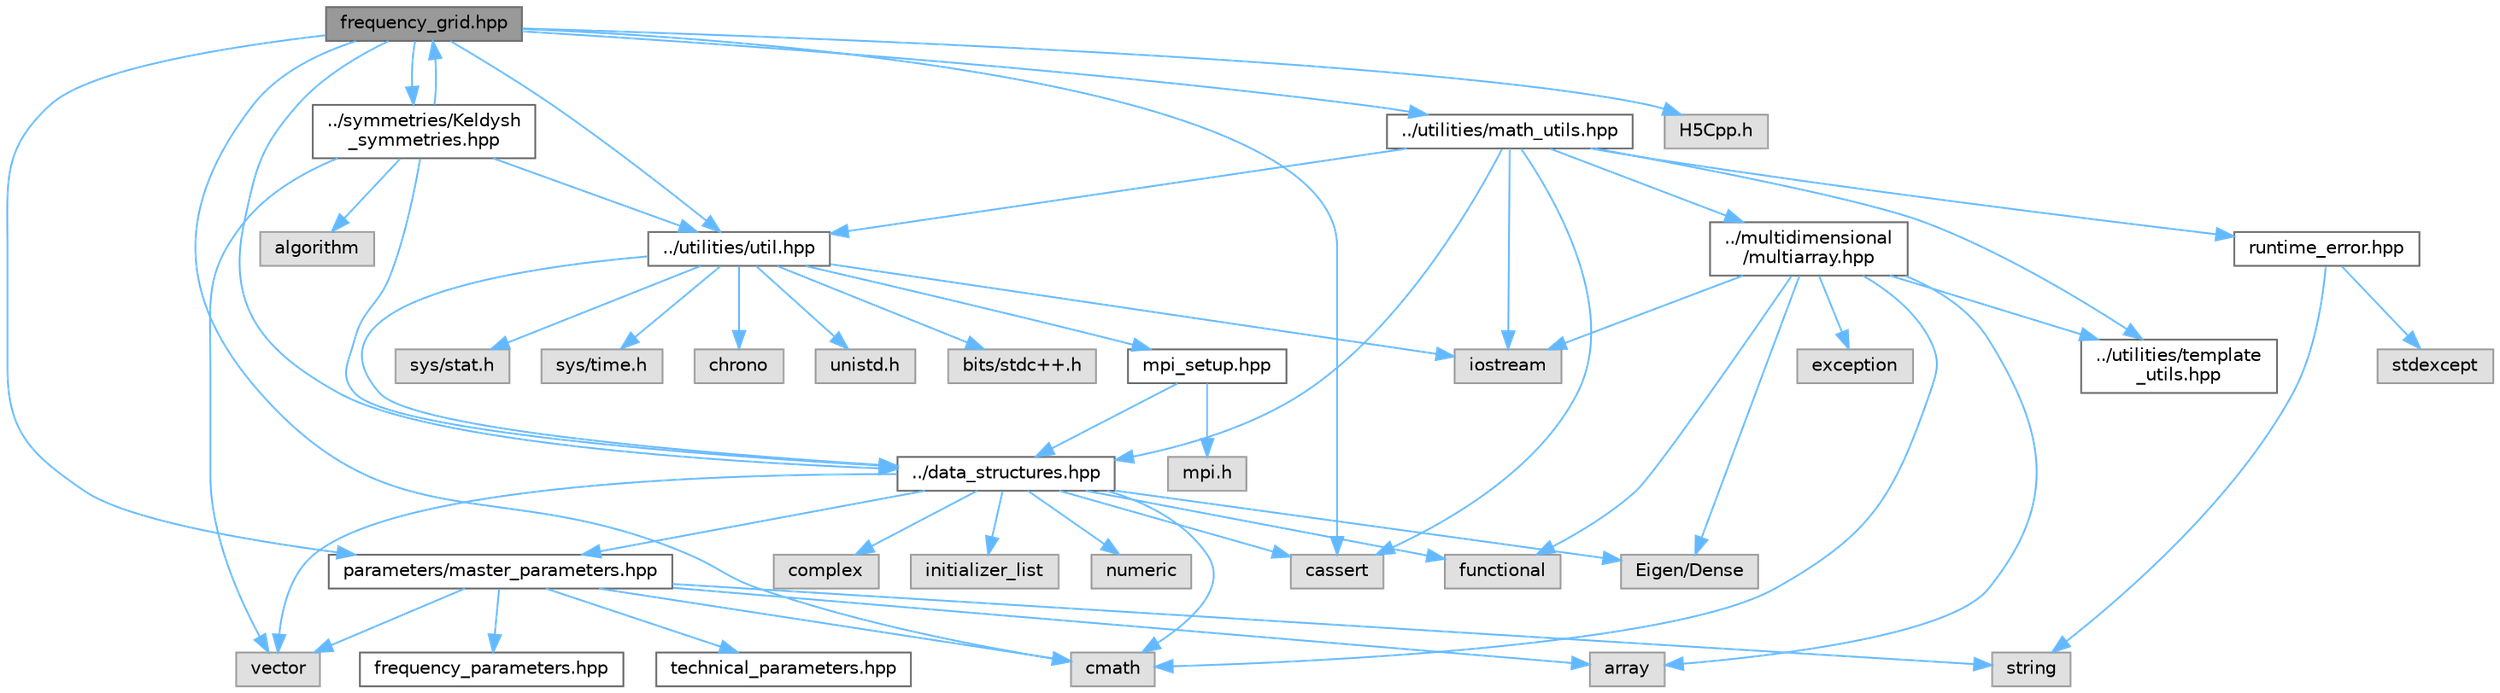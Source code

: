 digraph "frequency_grid.hpp"
{
 // INTERACTIVE_SVG=YES
 // LATEX_PDF_SIZE
  bgcolor="transparent";
  edge [fontname=Helvetica,fontsize=10,labelfontname=Helvetica,labelfontsize=10];
  node [fontname=Helvetica,fontsize=10,shape=box,height=0.2,width=0.4];
  Node1 [id="Node000001",label="frequency_grid.hpp",height=0.2,width=0.4,color="gray40", fillcolor="grey60", style="filled", fontcolor="black",tooltip=" "];
  Node1 -> Node2 [id="edge1_Node000001_Node000002",color="steelblue1",style="solid",tooltip=" "];
  Node2 [id="Node000002",label="cmath",height=0.2,width=0.4,color="grey60", fillcolor="#E0E0E0", style="filled",tooltip=" "];
  Node1 -> Node3 [id="edge2_Node000001_Node000003",color="steelblue1",style="solid",tooltip=" "];
  Node3 [id="Node000003",label="../data_structures.hpp",height=0.2,width=0.4,color="grey40", fillcolor="white", style="filled",URL="$d7/d59/data__structures_8hpp.html",tooltip=" "];
  Node3 -> Node4 [id="edge3_Node000003_Node000004",color="steelblue1",style="solid",tooltip=" "];
  Node4 [id="Node000004",label="complex",height=0.2,width=0.4,color="grey60", fillcolor="#E0E0E0", style="filled",tooltip=" "];
  Node3 -> Node2 [id="edge4_Node000003_Node000002",color="steelblue1",style="solid",tooltip=" "];
  Node3 -> Node5 [id="edge5_Node000003_Node000005",color="steelblue1",style="solid",tooltip=" "];
  Node5 [id="Node000005",label="vector",height=0.2,width=0.4,color="grey60", fillcolor="#E0E0E0", style="filled",tooltip=" "];
  Node3 -> Node6 [id="edge6_Node000003_Node000006",color="steelblue1",style="solid",tooltip=" "];
  Node6 [id="Node000006",label="initializer_list",height=0.2,width=0.4,color="grey60", fillcolor="#E0E0E0", style="filled",tooltip=" "];
  Node3 -> Node7 [id="edge7_Node000003_Node000007",color="steelblue1",style="solid",tooltip=" "];
  Node7 [id="Node000007",label="functional",height=0.2,width=0.4,color="grey60", fillcolor="#E0E0E0", style="filled",tooltip=" "];
  Node3 -> Node8 [id="edge8_Node000003_Node000008",color="steelblue1",style="solid",tooltip=" "];
  Node8 [id="Node000008",label="cassert",height=0.2,width=0.4,color="grey60", fillcolor="#E0E0E0", style="filled",tooltip=" "];
  Node3 -> Node9 [id="edge9_Node000003_Node000009",color="steelblue1",style="solid",tooltip=" "];
  Node9 [id="Node000009",label="numeric",height=0.2,width=0.4,color="grey60", fillcolor="#E0E0E0", style="filled",tooltip=" "];
  Node3 -> Node10 [id="edge10_Node000003_Node000010",color="steelblue1",style="solid",tooltip=" "];
  Node10 [id="Node000010",label="parameters/master_parameters.hpp",height=0.2,width=0.4,color="grey40", fillcolor="white", style="filled",URL="$d1/df8/master__parameters_8hpp.html",tooltip=" "];
  Node10 -> Node2 [id="edge11_Node000010_Node000002",color="steelblue1",style="solid",tooltip=" "];
  Node10 -> Node5 [id="edge12_Node000010_Node000005",color="steelblue1",style="solid",tooltip=" "];
  Node10 -> Node11 [id="edge13_Node000010_Node000011",color="steelblue1",style="solid",tooltip=" "];
  Node11 [id="Node000011",label="string",height=0.2,width=0.4,color="grey60", fillcolor="#E0E0E0", style="filled",tooltip=" "];
  Node10 -> Node12 [id="edge14_Node000010_Node000012",color="steelblue1",style="solid",tooltip=" "];
  Node12 [id="Node000012",label="array",height=0.2,width=0.4,color="grey60", fillcolor="#E0E0E0", style="filled",tooltip=" "];
  Node10 -> Node13 [id="edge15_Node000010_Node000013",color="steelblue1",style="solid",tooltip=" "];
  Node13 [id="Node000013",label="frequency_parameters.hpp",height=0.2,width=0.4,color="grey40", fillcolor="white", style="filled",URL="$d3/d3c/frequency__parameters_8hpp.html",tooltip=" "];
  Node10 -> Node14 [id="edge16_Node000010_Node000014",color="steelblue1",style="solid",tooltip=" "];
  Node14 [id="Node000014",label="technical_parameters.hpp",height=0.2,width=0.4,color="grey40", fillcolor="white", style="filled",URL="$d9/d3a/technical__parameters_8hpp.html",tooltip=" "];
  Node3 -> Node15 [id="edge17_Node000003_Node000015",color="steelblue1",style="solid",tooltip=" "];
  Node15 [id="Node000015",label="Eigen/Dense",height=0.2,width=0.4,color="grey60", fillcolor="#E0E0E0", style="filled",tooltip=" "];
  Node1 -> Node16 [id="edge18_Node000001_Node000016",color="steelblue1",style="solid",tooltip=" "];
  Node16 [id="Node000016",label="../utilities/util.hpp",height=0.2,width=0.4,color="grey40", fillcolor="white", style="filled",URL="$d0/d3f/util_8hpp.html",tooltip=" "];
  Node16 -> Node17 [id="edge19_Node000016_Node000017",color="steelblue1",style="solid",tooltip=" "];
  Node17 [id="Node000017",label="sys/time.h",height=0.2,width=0.4,color="grey60", fillcolor="#E0E0E0", style="filled",tooltip=" "];
  Node16 -> Node18 [id="edge20_Node000016_Node000018",color="steelblue1",style="solid",tooltip=" "];
  Node18 [id="Node000018",label="chrono",height=0.2,width=0.4,color="grey60", fillcolor="#E0E0E0", style="filled",tooltip=" "];
  Node16 -> Node19 [id="edge21_Node000016_Node000019",color="steelblue1",style="solid",tooltip=" "];
  Node19 [id="Node000019",label="unistd.h",height=0.2,width=0.4,color="grey60", fillcolor="#E0E0E0", style="filled",tooltip=" "];
  Node16 -> Node20 [id="edge22_Node000016_Node000020",color="steelblue1",style="solid",tooltip=" "];
  Node20 [id="Node000020",label="iostream",height=0.2,width=0.4,color="grey60", fillcolor="#E0E0E0", style="filled",tooltip=" "];
  Node16 -> Node21 [id="edge23_Node000016_Node000021",color="steelblue1",style="solid",tooltip=" "];
  Node21 [id="Node000021",label="bits/stdc++.h",height=0.2,width=0.4,color="grey60", fillcolor="#E0E0E0", style="filled",tooltip=" "];
  Node16 -> Node22 [id="edge24_Node000016_Node000022",color="steelblue1",style="solid",tooltip=" "];
  Node22 [id="Node000022",label="sys/stat.h",height=0.2,width=0.4,color="grey60", fillcolor="#E0E0E0", style="filled",tooltip=" "];
  Node16 -> Node3 [id="edge25_Node000016_Node000003",color="steelblue1",style="solid",tooltip=" "];
  Node16 -> Node23 [id="edge26_Node000016_Node000023",color="steelblue1",style="solid",tooltip=" "];
  Node23 [id="Node000023",label="mpi_setup.hpp",height=0.2,width=0.4,color="grey40", fillcolor="white", style="filled",URL="$db/de0/mpi__setup_8hpp.html",tooltip=" "];
  Node23 -> Node3 [id="edge27_Node000023_Node000003",color="steelblue1",style="solid",tooltip=" "];
  Node23 -> Node24 [id="edge28_Node000023_Node000024",color="steelblue1",style="solid",tooltip=" "];
  Node24 [id="Node000024",label="mpi.h",height=0.2,width=0.4,color="grey60", fillcolor="#E0E0E0", style="filled",tooltip=" "];
  Node1 -> Node10 [id="edge29_Node000001_Node000010",color="steelblue1",style="solid",tooltip=" "];
  Node1 -> Node25 [id="edge30_Node000001_Node000025",color="steelblue1",style="solid",tooltip=" "];
  Node25 [id="Node000025",label="../utilities/math_utils.hpp",height=0.2,width=0.4,color="grey40", fillcolor="white", style="filled",URL="$de/dbb/math__utils_8hpp.html",tooltip=" "];
  Node25 -> Node3 [id="edge31_Node000025_Node000003",color="steelblue1",style="solid",tooltip=" "];
  Node25 -> Node26 [id="edge32_Node000025_Node000026",color="steelblue1",style="solid",tooltip=" "];
  Node26 [id="Node000026",label="../multidimensional\l/multiarray.hpp",height=0.2,width=0.4,color="grey40", fillcolor="white", style="filled",URL="$df/da4/multiarray_8hpp.html",tooltip=" "];
  Node26 -> Node12 [id="edge33_Node000026_Node000012",color="steelblue1",style="solid",tooltip=" "];
  Node26 -> Node2 [id="edge34_Node000026_Node000002",color="steelblue1",style="solid",tooltip=" "];
  Node26 -> Node27 [id="edge35_Node000026_Node000027",color="steelblue1",style="solid",tooltip=" "];
  Node27 [id="Node000027",label="exception",height=0.2,width=0.4,color="grey60", fillcolor="#E0E0E0", style="filled",tooltip=" "];
  Node26 -> Node7 [id="edge36_Node000026_Node000007",color="steelblue1",style="solid",tooltip=" "];
  Node26 -> Node20 [id="edge37_Node000026_Node000020",color="steelblue1",style="solid",tooltip=" "];
  Node26 -> Node15 [id="edge38_Node000026_Node000015",color="steelblue1",style="solid",tooltip=" "];
  Node26 -> Node28 [id="edge39_Node000026_Node000028",color="steelblue1",style="solid",tooltip=" "];
  Node28 [id="Node000028",label="../utilities/template\l_utils.hpp",height=0.2,width=0.4,color="grey40", fillcolor="white", style="filled",URL="$dd/de3/template__utils_8hpp.html",tooltip=" "];
  Node25 -> Node28 [id="edge40_Node000025_Node000028",color="steelblue1",style="solid",tooltip=" "];
  Node25 -> Node29 [id="edge41_Node000025_Node000029",color="steelblue1",style="solid",tooltip=" "];
  Node29 [id="Node000029",label="runtime_error.hpp",height=0.2,width=0.4,color="grey40", fillcolor="white", style="filled",URL="$d1/d64/runtime__error_8hpp.html",tooltip=" "];
  Node29 -> Node30 [id="edge42_Node000029_Node000030",color="steelblue1",style="solid",tooltip=" "];
  Node30 [id="Node000030",label="stdexcept",height=0.2,width=0.4,color="grey60", fillcolor="#E0E0E0", style="filled",tooltip=" "];
  Node29 -> Node11 [id="edge43_Node000029_Node000011",color="steelblue1",style="solid",tooltip=" "];
  Node25 -> Node16 [id="edge44_Node000025_Node000016",color="steelblue1",style="solid",tooltip=" "];
  Node25 -> Node20 [id="edge45_Node000025_Node000020",color="steelblue1",style="solid",tooltip=" "];
  Node25 -> Node8 [id="edge46_Node000025_Node000008",color="steelblue1",style="solid",tooltip=" "];
  Node1 -> Node31 [id="edge47_Node000001_Node000031",color="steelblue1",style="solid",tooltip=" "];
  Node31 [id="Node000031",label="../symmetries/Keldysh\l_symmetries.hpp",height=0.2,width=0.4,color="grey40", fillcolor="white", style="filled",URL="$d2/d1a/Keldysh__symmetries_8hpp.html",tooltip=" "];
  Node31 -> Node5 [id="edge48_Node000031_Node000005",color="steelblue1",style="solid",tooltip=" "];
  Node31 -> Node32 [id="edge49_Node000031_Node000032",color="steelblue1",style="solid",tooltip=" "];
  Node32 [id="Node000032",label="algorithm",height=0.2,width=0.4,color="grey60", fillcolor="#E0E0E0", style="filled",tooltip=" "];
  Node31 -> Node3 [id="edge50_Node000031_Node000003",color="steelblue1",style="solid",tooltip=" "];
  Node31 -> Node16 [id="edge51_Node000031_Node000016",color="steelblue1",style="solid",tooltip=" "];
  Node31 -> Node1 [id="edge52_Node000031_Node000001",color="steelblue1",style="solid",tooltip=" "];
  Node1 -> Node8 [id="edge53_Node000001_Node000008",color="steelblue1",style="solid",tooltip=" "];
  Node1 -> Node33 [id="edge54_Node000001_Node000033",color="steelblue1",style="solid",tooltip=" "];
  Node33 [id="Node000033",label="H5Cpp.h",height=0.2,width=0.4,color="grey60", fillcolor="#E0E0E0", style="filled",tooltip=" "];
}
